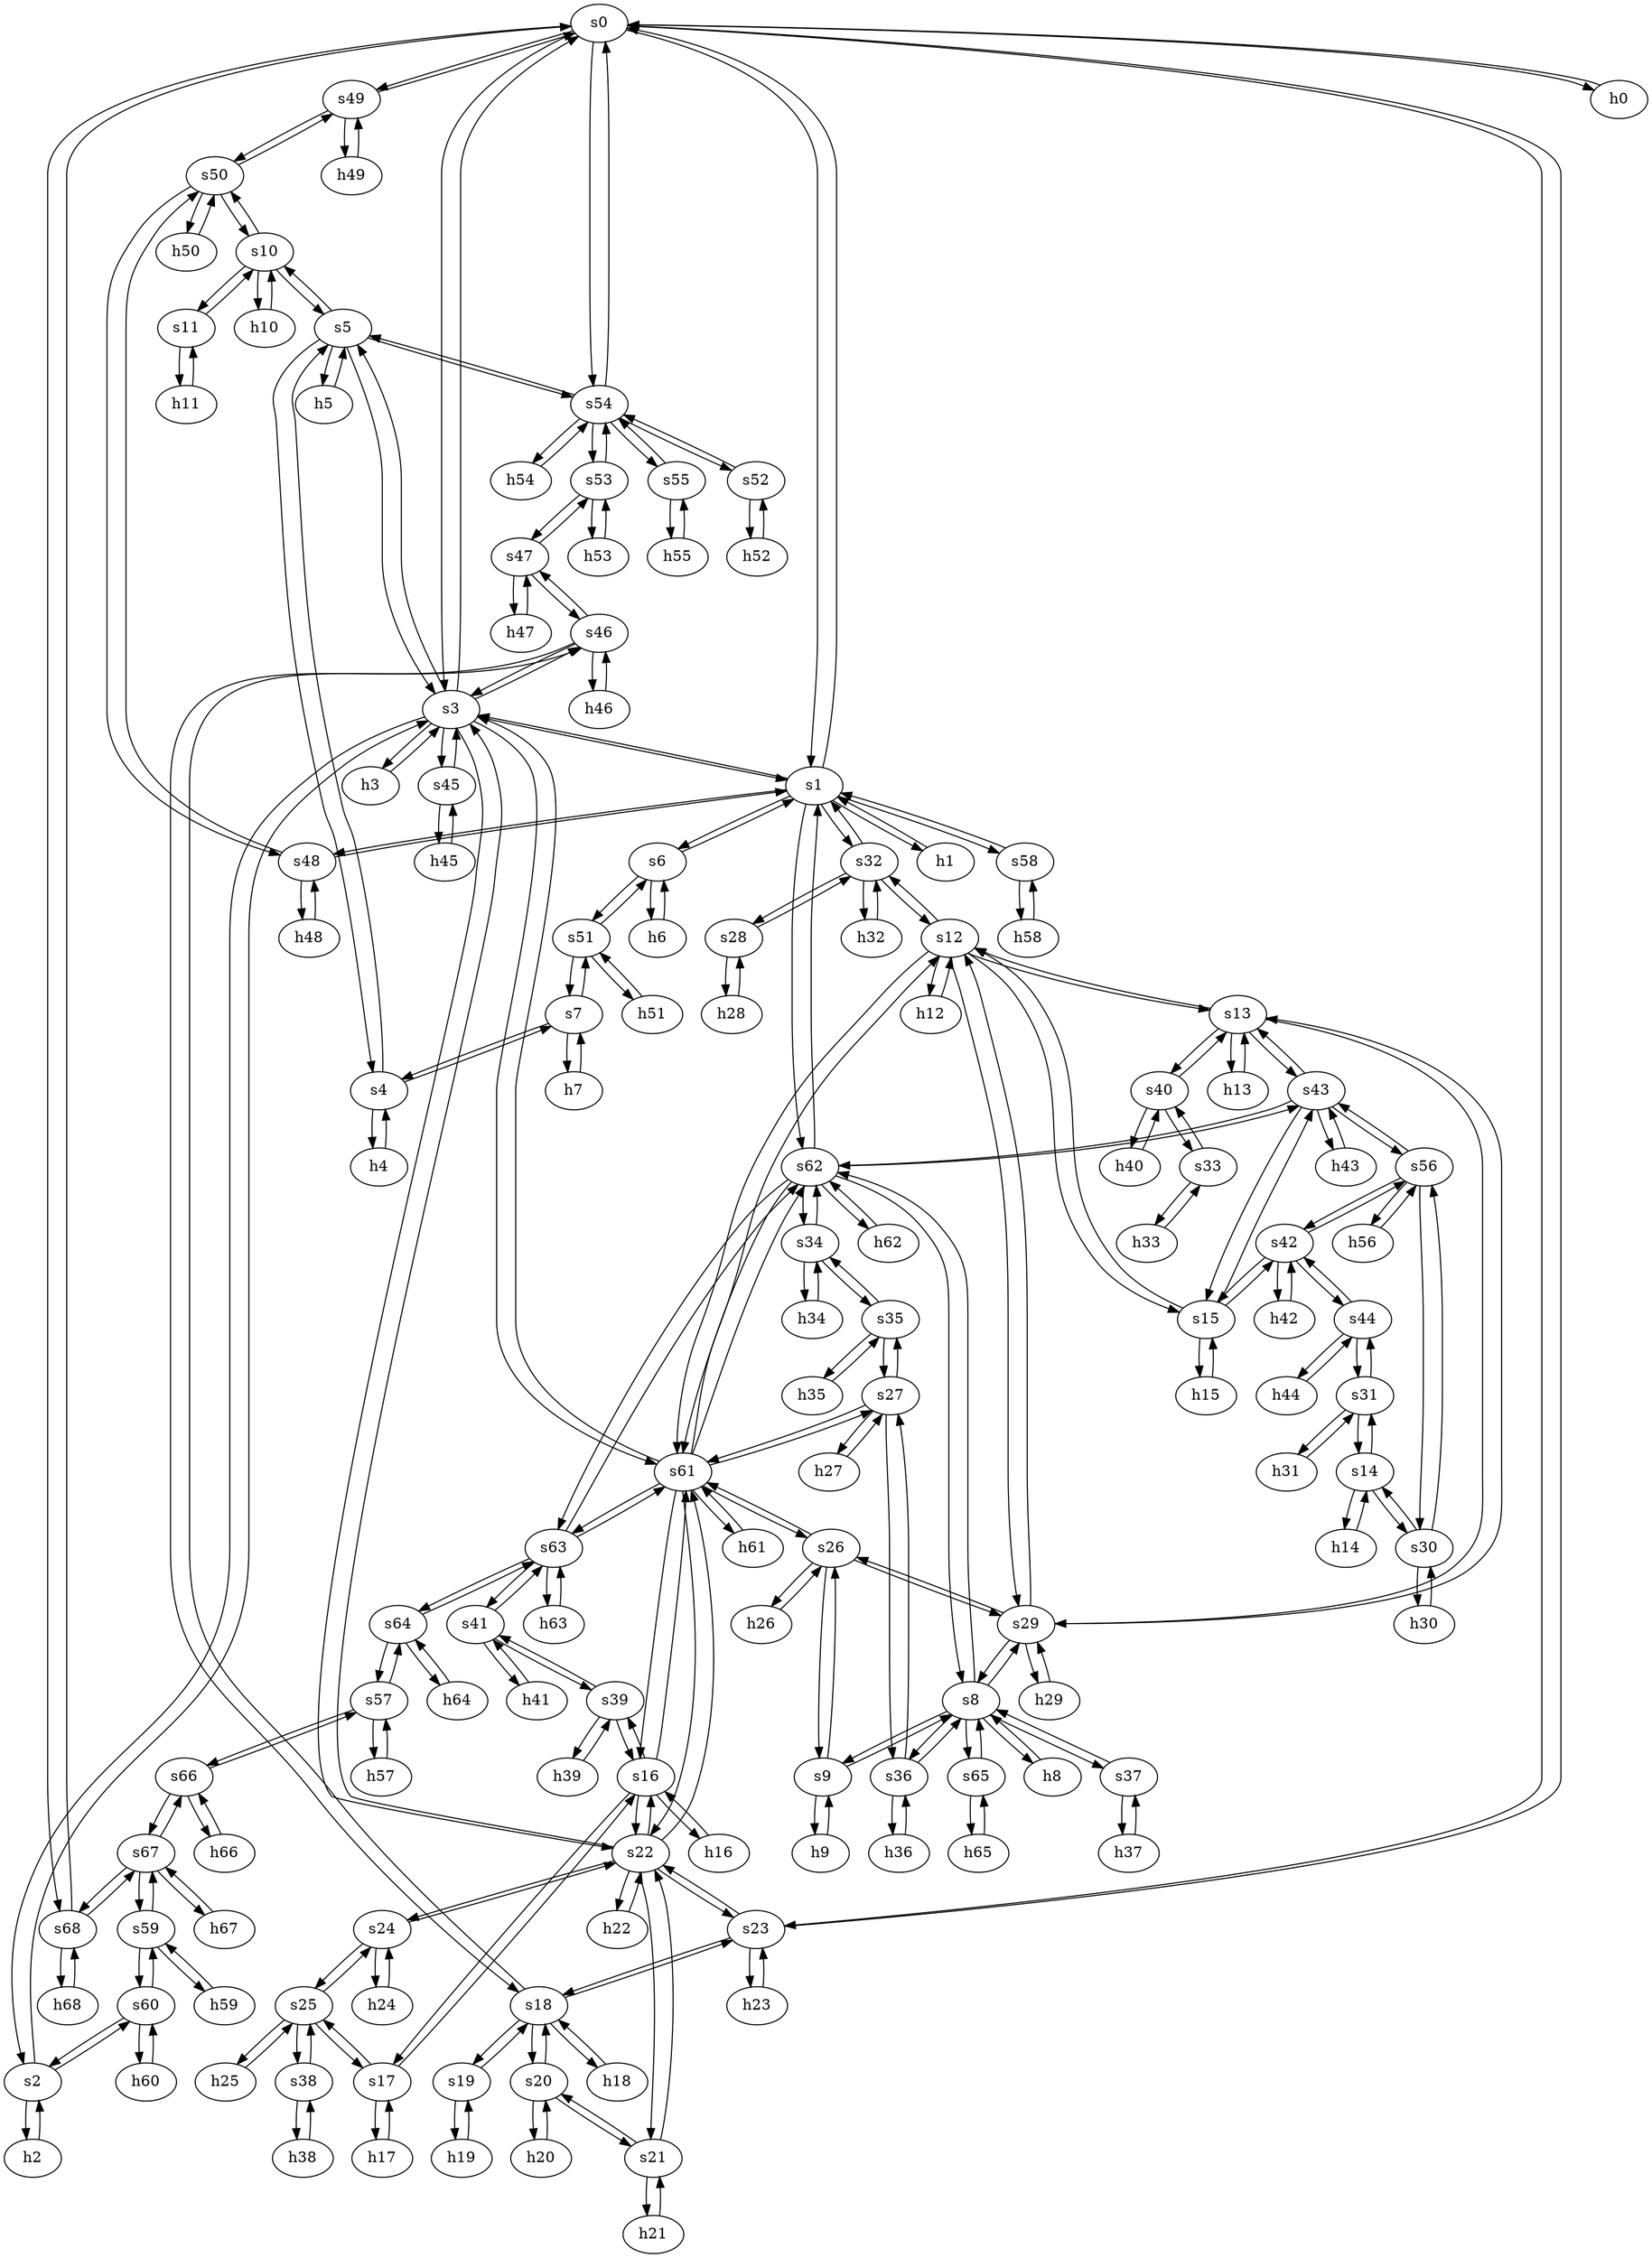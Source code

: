 strict digraph Uninett {
	s0	 [id=0,
		type=switch];
	s49	 [id=49,
		type=switch];
	s0 -> s49	 [capacity="1Gbps",
		cost=1,
		dst_port=2,
		src_port=5];
	s54	 [id=54,
		type=switch];
	s0 -> s54	 [capacity="1Gbps",
		cost=1,
		dst_port=2,
		src_port=6];
	h0	 [ip="111.0.0.0",
		mac="00:00:00:00:0:0",
		type=host];
	s0 -> h0	 [capacity="1Gbps",
		cost=1,
		dst_port=1,
		src_port=1];
	s1	 [id=1,
		type=switch];
	s0 -> s1	 [capacity="1Gbps",
		cost=1,
		dst_port=2,
		src_port=2];
	s23	 [id=23,
		type=switch];
	s0 -> s23	 [capacity="1Gbps",
		cost=1,
		dst_port=2,
		src_port=7];
	s3	 [id=3,
		type=switch];
	s0 -> s3	 [capacity="1Gbps",
		cost=1,
		dst_port=2,
		src_port=3];
	s68	 [id=68,
		type=switch];
	s0 -> s68	 [capacity="1Gbps",
		cost=1,
		dst_port=2,
		src_port=4];
	s7	 [id=7,
		type=switch];
	h7	 [ip="111.0.7.7",
		mac="00:00:00:00:7:7",
		type=host];
	s7 -> h7	 [capacity="1Gbps",
		cost=1,
		dst_port=1,
		src_port=1];
	s4	 [id=4,
		type=switch];
	s7 -> s4	 [capacity="1Gbps",
		cost=1,
		dst_port=3,
		src_port=2];
	s51	 [id=51,
		type=switch];
	s7 -> s51	 [capacity="1Gbps",
		cost=1,
		dst_port=3,
		src_port=3];
	h20	 [ip="111.0.20.20",
		mac="00:00:00:00:20:20",
		type=host];
	s20	 [id=20,
		type=switch];
	h20 -> s20	 [capacity="1Gbps",
		cost=1,
		dst_port=1,
		src_port=1];
	h47	 [ip="111.0.47.47",
		mac="00:00:00:00:47:47",
		type=host];
	s47	 [id=47,
		type=switch];
	h47 -> s47	 [capacity="1Gbps",
		cost=1,
		dst_port=1,
		src_port=1];
	h46	 [ip="111.0.46.46",
		mac="00:00:00:00:46:46",
		type=host];
	s46	 [id=46,
		type=switch];
	h46 -> s46	 [capacity="1Gbps",
		cost=1,
		dst_port=1,
		src_port=1];
	h45	 [ip="111.0.45.45",
		mac="00:00:00:00:45:45",
		type=host];
	s45	 [id=45,
		type=switch];
	h45 -> s45	 [capacity="1Gbps",
		cost=1,
		dst_port=1,
		src_port=1];
	h44	 [ip="111.0.44.44",
		mac="00:00:00:00:44:44",
		type=host];
	s44	 [id=44,
		type=switch];
	h44 -> s44	 [capacity="1Gbps",
		cost=1,
		dst_port=1,
		src_port=1];
	h43	 [ip="111.0.43.43",
		mac="00:00:00:00:43:43",
		type=host];
	s43	 [id=43,
		type=switch];
	h43 -> s43	 [capacity="1Gbps",
		cost=1,
		dst_port=1,
		src_port=1];
	s5	 [id=5,
		type=switch];
	s10	 [id=10,
		type=switch];
	s5 -> s10	 [capacity="1Gbps",
		cost=1,
		dst_port=2,
		src_port=4];
	s5 -> s4	 [capacity="1Gbps",
		cost=1,
		dst_port=2,
		src_port=3];
	h5	 [ip="111.0.5.5",
		mac="00:00:00:00:5:5",
		type=host];
	s5 -> h5	 [capacity="1Gbps",
		cost=1,
		dst_port=1,
		src_port=1];
	s5 -> s54	 [capacity="1Gbps",
		cost=1,
		dst_port=3,
		src_port=5];
	s5 -> s3	 [capacity="1Gbps",
		cost=1,
		dst_port=5,
		src_port=2];
	h41	 [ip="111.0.41.41",
		mac="00:00:00:00:41:41",
		type=host];
	s41	 [id=41,
		type=switch];
	h41 -> s41	 [capacity="1Gbps",
		cost=1,
		dst_port=1,
		src_port=1];
	h40	 [ip="111.0.40.40",
		mac="00:00:00:00:40:40",
		type=host];
	s40	 [id=40,
		type=switch];
	h40 -> s40	 [capacity="1Gbps",
		cost=1,
		dst_port=1,
		src_port=1];
	s4 -> s7	 [capacity="1Gbps",
		cost=1,
		dst_port=2,
		src_port=3];
	s4 -> s5	 [capacity="1Gbps",
		cost=1,
		dst_port=3,
		src_port=2];
	h4	 [ip="111.0.4.4",
		mac="00:00:00:00:4:4",
		type=host];
	s4 -> h4	 [capacity="1Gbps",
		cost=1,
		dst_port=1,
		src_port=1];
	h49	 [ip="111.0.49.49",
		mac="00:00:00:00:49:49",
		type=host];
	h49 -> s49	 [capacity="1Gbps",
		cost=1,
		dst_port=1,
		src_port=1];
	h48	 [ip="111.0.48.48",
		mac="00:00:00:00:48:48",
		type=host];
	s48	 [id=48,
		type=switch];
	h48 -> s48	 [capacity="1Gbps",
		cost=1,
		dst_port=1,
		src_port=1];
	s57	 [id=57,
		type=switch];
	h57	 [ip="111.0.57.57",
		mac="00:00:00:00:57:57",
		type=host];
	s57 -> h57	 [capacity="1Gbps",
		cost=1,
		dst_port=1,
		src_port=1];
	s66	 [id=66,
		type=switch];
	s57 -> s66	 [capacity="1Gbps",
		cost=1,
		dst_port=2,
		src_port=3];
	s64	 [id=64,
		type=switch];
	s57 -> s64	 [capacity="1Gbps",
		cost=1,
		dst_port=2,
		src_port=2];
	s56	 [id=56,
		type=switch];
	s56 -> s43	 [capacity="1Gbps",
		cost=1,
		dst_port=5,
		src_port=4];
	s30	 [id=30,
		type=switch];
	s56 -> s30	 [capacity="1Gbps",
		cost=1,
		dst_port=3,
		src_port=2];
	h56	 [ip="111.0.56.56",
		mac="00:00:00:00:56:56",
		type=host];
	s56 -> h56	 [capacity="1Gbps",
		cost=1,
		dst_port=1,
		src_port=1];
	s42	 [id=42,
		type=switch];
	s56 -> s42	 [capacity="1Gbps",
		cost=1,
		dst_port=3,
		src_port=3];
	s55	 [id=55,
		type=switch];
	h55	 [ip="111.0.55.55",
		mac="00:00:00:00:55:55",
		type=host];
	s55 -> h55	 [capacity="1Gbps",
		cost=1,
		dst_port=1,
		src_port=1];
	s55 -> s54	 [capacity="1Gbps",
		cost=1,
		dst_port=6,
		src_port=2];
	s52	 [id=52,
		type=switch];
	s54 -> s52	 [capacity="1Gbps",
		cost=1,
		dst_port=2,
		src_port=4];
	s54 -> s5	 [capacity="1Gbps",
		cost=1,
		dst_port=5,
		src_port=3];
	h54	 [ip="111.0.54.54",
		mac="00:00:00:00:54:54",
		type=host];
	s54 -> h54	 [capacity="1Gbps",
		cost=1,
		dst_port=1,
		src_port=1];
	s53	 [id=53,
		type=switch];
	s54 -> s53	 [capacity="1Gbps",
		cost=1,
		dst_port=3,
		src_port=5];
	s54 -> s0	 [capacity="1Gbps",
		cost=1,
		dst_port=6,
		src_port=2];
	s54 -> s55	 [capacity="1Gbps",
		cost=1,
		dst_port=2,
		src_port=6];
	s53 -> s47	 [capacity="1Gbps",
		cost=1,
		dst_port=3,
		src_port=2];
	h53	 [ip="111.0.53.53",
		mac="00:00:00:00:53:53",
		type=host];
	s53 -> h53	 [capacity="1Gbps",
		cost=1,
		dst_port=1,
		src_port=1];
	s53 -> s54	 [capacity="1Gbps",
		cost=1,
		dst_port=5,
		src_port=3];
	h52	 [ip="111.0.52.52",
		mac="00:00:00:00:52:52",
		type=host];
	s52 -> h52	 [capacity="1Gbps",
		cost=1,
		dst_port=1,
		src_port=1];
	s52 -> s54	 [capacity="1Gbps",
		cost=1,
		dst_port=4,
		src_port=2];
	h51	 [ip="111.0.51.51",
		mac="00:00:00:00:51:51",
		type=host];
	s51 -> h51	 [capacity="1Gbps",
		cost=1,
		dst_port=1,
		src_port=1];
	s51 -> s7	 [capacity="1Gbps",
		cost=1,
		dst_port=3,
		src_port=3];
	s6	 [id=6,
		type=switch];
	s51 -> s6	 [capacity="1Gbps",
		cost=1,
		dst_port=3,
		src_port=2];
	s50	 [id=50,
		type=switch];
	s50 -> s49	 [capacity="1Gbps",
		cost=1,
		dst_port=3,
		src_port=4];
	s50 -> s10	 [capacity="1Gbps",
		cost=1,
		dst_port=3,
		src_port=2];
	s50 -> s48	 [capacity="1Gbps",
		cost=1,
		dst_port=3,
		src_port=3];
	h50	 [ip="111.0.50.50",
		mac="00:00:00:00:50:50",
		type=host];
	s50 -> h50	 [capacity="1Gbps",
		cost=1,
		dst_port=1,
		src_port=1];
	s59	 [id=59,
		type=switch];
	h59	 [ip="111.0.59.59",
		mac="00:00:00:00:59:59",
		type=host];
	s59 -> h59	 [capacity="1Gbps",
		cost=1,
		dst_port=1,
		src_port=1];
	s60	 [id=60,
		type=switch];
	s59 -> s60	 [capacity="1Gbps",
		cost=1,
		dst_port=3,
		src_port=3];
	s67	 [id=67,
		type=switch];
	s59 -> s67	 [capacity="1Gbps",
		cost=1,
		dst_port=2,
		src_port=2];
	s58	 [id=58,
		type=switch];
	h58	 [ip="111.0.58.58",
		mac="00:00:00:00:58:58",
		type=host];
	s58 -> h58	 [capacity="1Gbps",
		cost=1,
		dst_port=1,
		src_port=1];
	s58 -> s1	 [capacity="1Gbps",
		cost=1,
		dst_port=7,
		src_port=2];
	h54 -> s54	 [capacity="1Gbps",
		cost=1,
		dst_port=1,
		src_port=1];
	h55 -> s55	 [capacity="1Gbps",
		cost=1,
		dst_port=1,
		src_port=1];
	h56 -> s56	 [capacity="1Gbps",
		cost=1,
		dst_port=1,
		src_port=1];
	h57 -> s57	 [capacity="1Gbps",
		cost=1,
		dst_port=1,
		src_port=1];
	h50 -> s50	 [capacity="1Gbps",
		cost=1,
		dst_port=1,
		src_port=1];
	h51 -> s51	 [capacity="1Gbps",
		cost=1,
		dst_port=1,
		src_port=1];
	h52 -> s52	 [capacity="1Gbps",
		cost=1,
		dst_port=1,
		src_port=1];
	h53 -> s53	 [capacity="1Gbps",
		cost=1,
		dst_port=1,
		src_port=1];
	h58 -> s58	 [capacity="1Gbps",
		cost=1,
		dst_port=1,
		src_port=1];
	h59 -> s59	 [capacity="1Gbps",
		cost=1,
		dst_port=1,
		src_port=1];
	s44 -> h44	 [capacity="1Gbps",
		cost=1,
		dst_port=1,
		src_port=1];
	s31	 [id=31,
		type=switch];
	s44 -> s31	 [capacity="1Gbps",
		cost=1,
		dst_port=3,
		src_port=2];
	s44 -> s42	 [capacity="1Gbps",
		cost=1,
		dst_port=4,
		src_port=3];
	h24	 [ip="111.0.24.24",
		mac="00:00:00:00:24:24",
		type=host];
	s24	 [id=24,
		type=switch];
	h24 -> s24	 [capacity="1Gbps",
		cost=1,
		dst_port=1,
		src_port=1];
	s46 -> s47	 [capacity="1Gbps",
		cost=1,
		dst_port=2,
		src_port=4];
	s46 -> h46	 [capacity="1Gbps",
		cost=1,
		dst_port=1,
		src_port=1];
	s46 -> s3	 [capacity="1Gbps",
		cost=1,
		dst_port=7,
		src_port=2];
	s18	 [id=18,
		type=switch];
	s46 -> s18	 [capacity="1Gbps",
		cost=1,
		dst_port=4,
		src_port=3];
	s47 -> s46	 [capacity="1Gbps",
		cost=1,
		dst_port=4,
		src_port=2];
	s47 -> s53	 [capacity="1Gbps",
		cost=1,
		dst_port=2,
		src_port=3];
	s47 -> h47	 [capacity="1Gbps",
		cost=1,
		dst_port=1,
		src_port=1];
	s40 -> h40	 [capacity="1Gbps",
		cost=1,
		dst_port=1,
		src_port=1];
	s13	 [id=13,
		type=switch];
	s40 -> s13	 [capacity="1Gbps",
		cost=1,
		dst_port=3,
		src_port=2];
	s33	 [id=33,
		type=switch];
	s40 -> s33	 [capacity="1Gbps",
		cost=1,
		dst_port=2,
		src_port=3];
	s41 -> h41	 [capacity="1Gbps",
		cost=1,
		dst_port=1,
		src_port=1];
	s39	 [id=39,
		type=switch];
	s41 -> s39	 [capacity="1Gbps",
		cost=1,
		dst_port=3,
		src_port=2];
	s63	 [id=63,
		type=switch];
	s41 -> s63	 [capacity="1Gbps",
		cost=1,
		dst_port=2,
		src_port=3];
	s15	 [id=15,
		type=switch];
	s42 -> s15	 [capacity="1Gbps",
		cost=1,
		dst_port=3,
		src_port=2];
	s42 -> s56	 [capacity="1Gbps",
		cost=1,
		dst_port=3,
		src_port=3];
	s42 -> s44	 [capacity="1Gbps",
		cost=1,
		dst_port=3,
		src_port=4];
	h42	 [ip="111.0.42.42",
		mac="00:00:00:00:42:42",
		type=host];
	s42 -> h42	 [capacity="1Gbps",
		cost=1,
		dst_port=1,
		src_port=1];
	s43 -> s15	 [capacity="1Gbps",
		cost=1,
		dst_port=4,
		src_port=4];
	s43 -> h43	 [capacity="1Gbps",
		cost=1,
		dst_port=1,
		src_port=1];
	s43 -> s13	 [capacity="1Gbps",
		cost=1,
		dst_port=5,
		src_port=3];
	s43 -> s56	 [capacity="1Gbps",
		cost=1,
		dst_port=4,
		src_port=5];
	s62	 [id=62,
		type=switch];
	s43 -> s62	 [capacity="1Gbps",
		cost=1,
		dst_port=5,
		src_port=6];
	s48 -> s50	 [capacity="1Gbps",
		cost=1,
		dst_port=3,
		src_port=3];
	s48 -> h48	 [capacity="1Gbps",
		cost=1,
		dst_port=1,
		src_port=1];
	s48 -> s1	 [capacity="1Gbps",
		cost=1,
		dst_port=6,
		src_port=2];
	s49 -> s50	 [capacity="1Gbps",
		cost=1,
		dst_port=4,
		src_port=3];
	s49 -> h49	 [capacity="1Gbps",
		cost=1,
		dst_port=1,
		src_port=1];
	s49 -> s0	 [capacity="1Gbps",
		cost=1,
		dst_port=5,
		src_port=2];
	h42 -> s42	 [capacity="1Gbps",
		cost=1,
		dst_port=1,
		src_port=1];
	h68	 [ip="111.0.68.68",
		mac="00:00:00:00:68:68",
		type=host];
	h68 -> s68	 [capacity="1Gbps",
		cost=1,
		dst_port=1,
		src_port=1];
	h61	 [ip="111.0.61.61",
		mac="00:00:00:00:61:61",
		type=host];
	s61	 [id=61,
		type=switch];
	h61 -> s61	 [capacity="1Gbps",
		cost=1,
		dst_port=1,
		src_port=1];
	h60	 [ip="111.0.60.60",
		mac="00:00:00:00:60:60",
		type=host];
	h60 -> s60	 [capacity="1Gbps",
		cost=1,
		dst_port=1,
		src_port=1];
	h63	 [ip="111.0.63.63",
		mac="00:00:00:00:63:63",
		type=host];
	h63 -> s63	 [capacity="1Gbps",
		cost=1,
		dst_port=1,
		src_port=1];
	h62	 [ip="111.0.62.62",
		mac="00:00:00:00:62:62",
		type=host];
	h62 -> s62	 [capacity="1Gbps",
		cost=1,
		dst_port=1,
		src_port=1];
	h65	 [ip="111.0.65.65",
		mac="00:00:00:00:65:65",
		type=host];
	s65	 [id=65,
		type=switch];
	h65 -> s65	 [capacity="1Gbps",
		cost=1,
		dst_port=1,
		src_port=1];
	h64	 [ip="111.0.64.64",
		mac="00:00:00:00:64:64",
		type=host];
	h64 -> s64	 [capacity="1Gbps",
		cost=1,
		dst_port=1,
		src_port=1];
	h67	 [ip="111.0.67.67",
		mac="00:00:00:00:67:67",
		type=host];
	h67 -> s67	 [capacity="1Gbps",
		cost=1,
		dst_port=1,
		src_port=1];
	h66	 [ip="111.0.66.66",
		mac="00:00:00:00:66:66",
		type=host];
	h66 -> s66	 [capacity="1Gbps",
		cost=1,
		dst_port=1,
		src_port=1];
	s45 -> h45	 [capacity="1Gbps",
		cost=1,
		dst_port=1,
		src_port=1];
	s45 -> s3	 [capacity="1Gbps",
		cost=1,
		dst_port=6,
		src_port=2];
	s19	 [id=19,
		type=switch];
	h19	 [ip="111.0.19.19",
		mac="00:00:00:00:19:19",
		type=host];
	s19 -> h19	 [capacity="1Gbps",
		cost=1,
		dst_port=1,
		src_port=1];
	s19 -> s18	 [capacity="1Gbps",
		cost=1,
		dst_port=2,
		src_port=2];
	s18 -> s46	 [capacity="1Gbps",
		cost=1,
		dst_port=3,
		src_port=4];
	s18 -> s20	 [capacity="1Gbps",
		cost=1,
		dst_port=2,
		src_port=3];
	h18	 [ip="111.0.18.18",
		mac="00:00:00:00:18:18",
		type=host];
	s18 -> h18	 [capacity="1Gbps",
		cost=1,
		dst_port=1,
		src_port=1];
	s18 -> s19	 [capacity="1Gbps",
		cost=1,
		dst_port=2,
		src_port=2];
	s18 -> s23	 [capacity="1Gbps",
		cost=1,
		dst_port=3,
		src_port=5];
	s13 -> s43	 [capacity="1Gbps",
		cost=1,
		dst_port=3,
		src_port=5];
	s13 -> s40	 [capacity="1Gbps",
		cost=1,
		dst_port=2,
		src_port=3];
	s29	 [id=29,
		type=switch];
	s13 -> s29	 [capacity="1Gbps",
		cost=1,
		dst_port=4,
		src_port=6];
	s12	 [id=12,
		type=switch];
	s13 -> s12	 [capacity="1Gbps",
		cost=1,
		dst_port=4,
		src_port=2];
	h13	 [ip="111.0.13.13",
		mac="00:00:00:00:13:13",
		type=host];
	s13 -> h13	 [capacity="1Gbps",
		cost=1,
		dst_port=1,
		src_port=1];
	s32	 [id=32,
		type=switch];
	s12 -> s32	 [capacity="1Gbps",
		cost=1,
		dst_port=3,
		src_port=2];
	s12 -> s15	 [capacity="1Gbps",
		cost=1,
		dst_port=2,
		src_port=6];
	h12	 [ip="111.0.12.12",
		mac="00:00:00:00:12:12",
		type=host];
	s12 -> h12	 [capacity="1Gbps",
		cost=1,
		dst_port=1,
		src_port=1];
	s12 -> s29	 [capacity="1Gbps",
		cost=1,
		dst_port=3,
		src_port=5];
	s12 -> s13	 [capacity="1Gbps",
		cost=1,
		dst_port=2,
		src_port=4];
	s12 -> s61	 [capacity="1Gbps",
		cost=1,
		dst_port=3,
		src_port=3];
	s11	 [id=11,
		type=switch];
	s11 -> s10	 [capacity="1Gbps",
		cost=1,
		dst_port=4,
		src_port=2];
	h11	 [ip="111.0.11.11",
		mac="00:00:00:00:11:11",
		type=host];
	s11 -> h11	 [capacity="1Gbps",
		cost=1,
		dst_port=1,
		src_port=1];
	s10 -> s50	 [capacity="1Gbps",
		cost=1,
		dst_port=2,
		src_port=3];
	h10	 [ip="111.0.10.10",
		mac="00:00:00:00:10:10",
		type=host];
	s10 -> h10	 [capacity="1Gbps",
		cost=1,
		dst_port=1,
		src_port=1];
	s10 -> s5	 [capacity="1Gbps",
		cost=1,
		dst_port=4,
		src_port=2];
	s10 -> s11	 [capacity="1Gbps",
		cost=1,
		dst_port=2,
		src_port=4];
	s17	 [id=17,
		type=switch];
	s25	 [id=25,
		type=switch];
	s17 -> s25	 [capacity="1Gbps",
		cost=1,
		dst_port=2,
		src_port=3];
	s16	 [id=16,
		type=switch];
	s17 -> s16	 [capacity="1Gbps",
		cost=1,
		dst_port=2,
		src_port=2];
	h17	 [ip="111.0.17.17",
		mac="00:00:00:00:17:17",
		type=host];
	s17 -> h17	 [capacity="1Gbps",
		cost=1,
		dst_port=1,
		src_port=1];
	s16 -> s17	 [capacity="1Gbps",
		cost=1,
		dst_port=2,
		src_port=2];
	s16 -> s39	 [capacity="1Gbps",
		cost=1,
		dst_port=2,
		src_port=5];
	h16	 [ip="111.0.16.16",
		mac="00:00:00:00:16:16",
		type=host];
	s16 -> h16	 [capacity="1Gbps",
		cost=1,
		dst_port=1,
		src_port=1];
	s22	 [id=22,
		type=switch];
	s16 -> s22	 [capacity="1Gbps",
		cost=1,
		dst_port=3,
		src_port=4];
	s16 -> s61	 [capacity="1Gbps",
		cost=1,
		dst_port=4,
		src_port=3];
	s15 -> s43	 [capacity="1Gbps",
		cost=1,
		dst_port=4,
		src_port=4];
	s15 -> s12	 [capacity="1Gbps",
		cost=1,
		dst_port=6,
		src_port=2];
	h15	 [ip="111.0.15.15",
		mac="00:00:00:00:15:15",
		type=host];
	s15 -> h15	 [capacity="1Gbps",
		cost=1,
		dst_port=1,
		src_port=1];
	s15 -> s42	 [capacity="1Gbps",
		cost=1,
		dst_port=2,
		src_port=3];
	s14	 [id=14,
		type=switch];
	s14 -> s30	 [capacity="1Gbps",
		cost=1,
		dst_port=2,
		src_port=2];
	s14 -> s31	 [capacity="1Gbps",
		cost=1,
		dst_port=2,
		src_port=3];
	h14	 [ip="111.0.14.14",
		mac="00:00:00:00:14:14",
		type=host];
	s14 -> h14	 [capacity="1Gbps",
		cost=1,
		dst_port=1,
		src_port=1];
	s68 -> s0	 [capacity="1Gbps",
		cost=1,
		dst_port=4,
		src_port=2];
	s68 -> s67	 [capacity="1Gbps",
		cost=1,
		dst_port=4,
		src_port=3];
	s68 -> h68	 [capacity="1Gbps",
		cost=1,
		dst_port=1,
		src_port=1];
	s66 -> h66	 [capacity="1Gbps",
		cost=1,
		dst_port=1,
		src_port=1];
	s66 -> s57	 [capacity="1Gbps",
		cost=1,
		dst_port=3,
		src_port=2];
	s66 -> s67	 [capacity="1Gbps",
		cost=1,
		dst_port=3,
		src_port=3];
	s67 -> s59	 [capacity="1Gbps",
		cost=1,
		dst_port=2,
		src_port=2];
	s67 -> h67	 [capacity="1Gbps",
		cost=1,
		dst_port=1,
		src_port=1];
	s67 -> s66	 [capacity="1Gbps",
		cost=1,
		dst_port=3,
		src_port=3];
	s67 -> s68	 [capacity="1Gbps",
		cost=1,
		dst_port=3,
		src_port=4];
	s64 -> h64	 [capacity="1Gbps",
		cost=1,
		dst_port=1,
		src_port=1];
	s64 -> s57	 [capacity="1Gbps",
		cost=1,
		dst_port=2,
		src_port=2];
	s64 -> s63	 [capacity="1Gbps",
		cost=1,
		dst_port=6,
		src_port=3];
	s65 -> h65	 [capacity="1Gbps",
		cost=1,
		dst_port=1,
		src_port=1];
	s8	 [id=8,
		type=switch];
	s65 -> s8	 [capacity="1Gbps",
		cost=1,
		dst_port=2,
		src_port=2];
	s62 -> s43	 [capacity="1Gbps",
		cost=1,
		dst_port=6,
		src_port=5];
	s34	 [id=34,
		type=switch];
	s62 -> s34	 [capacity="1Gbps",
		cost=1,
		dst_port=3,
		src_port=4];
	s62 -> s8	 [capacity="1Gbps",
		cost=1,
		dst_port=7,
		src_port=3];
	s62 -> h62	 [capacity="1Gbps",
		cost=1,
		dst_port=1,
		src_port=1];
	s62 -> s1	 [capacity="1Gbps",
		cost=1,
		dst_port=8,
		src_port=2];
	s62 -> s63	 [capacity="1Gbps",
		cost=1,
		dst_port=5,
		src_port=8];
	s62 -> s61	 [capacity="1Gbps",
		cost=1,
		dst_port=8,
		src_port=6];
	s63 -> s41	 [capacity="1Gbps",
		cost=1,
		dst_port=3,
		src_port=2];
	s63 -> h63	 [capacity="1Gbps",
		cost=1,
		dst_port=1,
		src_port=1];
	s63 -> s62	 [capacity="1Gbps",
		cost=1,
		dst_port=8,
		src_port=5];
	s63 -> s61	 [capacity="1Gbps",
		cost=1,
		dst_port=9,
		src_port=3];
	s63 -> s64	 [capacity="1Gbps",
		cost=1,
		dst_port=3,
		src_port=6];
	s60 -> s59	 [capacity="1Gbps",
		cost=1,
		dst_port=3,
		src_port=3];
	s2	 [id=2,
		type=switch];
	s60 -> s2	 [capacity="1Gbps",
		cost=1,
		dst_port=3,
		src_port=2];
	s60 -> h60	 [capacity="1Gbps",
		cost=1,
		dst_port=1,
		src_port=1];
	s61 -> s12	 [capacity="1Gbps",
		cost=1,
		dst_port=3,
		src_port=3];
	s61 -> s16	 [capacity="1Gbps",
		cost=1,
		dst_port=3,
		src_port=4];
	s27	 [id=27,
		type=switch];
	s61 -> s27	 [capacity="1Gbps",
		cost=1,
		dst_port=4,
		src_port=7];
	s61 -> h61	 [capacity="1Gbps",
		cost=1,
		dst_port=1,
		src_port=1];
	s61 -> s22	 [capacity="1Gbps",
		cost=1,
		dst_port=7,
		src_port=5];
	s26	 [id=26,
		type=switch];
	s61 -> s26	 [capacity="1Gbps",
		cost=1,
		dst_port=3,
		src_port=6];
	s61 -> s62	 [capacity="1Gbps",
		cost=1,
		dst_port=6,
		src_port=8];
	s61 -> s63	 [capacity="1Gbps",
		cost=1,
		dst_port=3,
		src_port=9];
	s61 -> s3	 [capacity="1Gbps",
		cost=1,
		dst_port=9,
		src_port=2];
	h8	 [ip="111.0.8.8",
		mac="00:00:00:00:8:8",
		type=host];
	h8 -> s8	 [capacity="1Gbps",
		cost=1,
		dst_port=1,
		src_port=1];
	h9	 [ip="111.0.9.9",
		mac="00:00:00:00:9:9",
		type=host];
	s9	 [id=9,
		type=switch];
	h9 -> s9	 [capacity="1Gbps",
		cost=1,
		dst_port=1,
		src_port=1];
	h2	 [ip="111.0.2.2",
		mac="00:00:00:00:2:2",
		type=host];
	h2 -> s2	 [capacity="1Gbps",
		cost=1,
		dst_port=1,
		src_port=1];
	h3	 [ip="111.0.3.3",
		mac="00:00:00:00:3:3",
		type=host];
	h3 -> s3	 [capacity="1Gbps",
		cost=1,
		dst_port=1,
		src_port=1];
	h0 -> s0	 [capacity="1Gbps",
		cost=1,
		dst_port=1,
		src_port=1];
	h1	 [ip="111.0.1.1",
		mac="00:00:00:00:1:1",
		type=host];
	h1 -> s1	 [capacity="1Gbps",
		cost=1,
		dst_port=1,
		src_port=1];
	h6	 [ip="111.0.6.6",
		mac="00:00:00:00:6:6",
		type=host];
	h6 -> s6	 [capacity="1Gbps",
		cost=1,
		dst_port=1,
		src_port=1];
	h7 -> s7	 [capacity="1Gbps",
		cost=1,
		dst_port=1,
		src_port=1];
	h4 -> s4	 [capacity="1Gbps",
		cost=1,
		dst_port=1,
		src_port=1];
	h5 -> s5	 [capacity="1Gbps",
		cost=1,
		dst_port=1,
		src_port=1];
	s39 -> s41	 [capacity="1Gbps",
		cost=1,
		dst_port=2,
		src_port=3];
	s39 -> s16	 [capacity="1Gbps",
		cost=1,
		dst_port=5,
		src_port=2];
	h39	 [ip="111.0.39.39",
		mac="00:00:00:00:39:39",
		type=host];
	s39 -> h39	 [capacity="1Gbps",
		cost=1,
		dst_port=1,
		src_port=1];
	s38	 [id=38,
		type=switch];
	h38	 [ip="111.0.38.38",
		mac="00:00:00:00:38:38",
		type=host];
	s38 -> h38	 [capacity="1Gbps",
		cost=1,
		dst_port=1,
		src_port=1];
	s38 -> s25	 [capacity="1Gbps",
		cost=1,
		dst_port=4,
		src_port=2];
	s35	 [id=35,
		type=switch];
	h35	 [ip="111.0.35.35",
		mac="00:00:00:00:35:35",
		type=host];
	s35 -> h35	 [capacity="1Gbps",
		cost=1,
		dst_port=1,
		src_port=1];
	s35 -> s34	 [capacity="1Gbps",
		cost=1,
		dst_port=2,
		src_port=3];
	s35 -> s27	 [capacity="1Gbps",
		cost=1,
		dst_port=2,
		src_port=2];
	h34	 [ip="111.0.34.34",
		mac="00:00:00:00:34:34",
		type=host];
	s34 -> h34	 [capacity="1Gbps",
		cost=1,
		dst_port=1,
		src_port=1];
	s34 -> s35	 [capacity="1Gbps",
		cost=1,
		dst_port=3,
		src_port=2];
	s34 -> s62	 [capacity="1Gbps",
		cost=1,
		dst_port=4,
		src_port=3];
	s37	 [id=37,
		type=switch];
	h37	 [ip="111.0.37.37",
		mac="00:00:00:00:37:37",
		type=host];
	s37 -> h37	 [capacity="1Gbps",
		cost=1,
		dst_port=1,
		src_port=1];
	s37 -> s8	 [capacity="1Gbps",
		cost=1,
		dst_port=4,
		src_port=2];
	s36	 [id=36,
		type=switch];
	s36 -> s8	 [capacity="1Gbps",
		cost=1,
		dst_port=3,
		src_port=2];
	s36 -> s27	 [capacity="1Gbps",
		cost=1,
		dst_port=3,
		src_port=3];
	h36	 [ip="111.0.36.36",
		mac="00:00:00:00:36:36",
		type=host];
	s36 -> h36	 [capacity="1Gbps",
		cost=1,
		dst_port=1,
		src_port=1];
	s31 -> s14	 [capacity="1Gbps",
		cost=1,
		dst_port=3,
		src_port=2];
	h31	 [ip="111.0.31.31",
		mac="00:00:00:00:31:31",
		type=host];
	s31 -> h31	 [capacity="1Gbps",
		cost=1,
		dst_port=1,
		src_port=1];
	s31 -> s44	 [capacity="1Gbps",
		cost=1,
		dst_port=2,
		src_port=3];
	s30 -> s14	 [capacity="1Gbps",
		cost=1,
		dst_port=2,
		src_port=2];
	s30 -> s56	 [capacity="1Gbps",
		cost=1,
		dst_port=2,
		src_port=3];
	h30	 [ip="111.0.30.30",
		mac="00:00:00:00:30:30",
		type=host];
	s30 -> h30	 [capacity="1Gbps",
		cost=1,
		dst_port=1,
		src_port=1];
	s33 -> s40	 [capacity="1Gbps",
		cost=1,
		dst_port=3,
		src_port=2];
	h33	 [ip="111.0.33.33",
		mac="00:00:00:00:33:33",
		type=host];
	s33 -> h33	 [capacity="1Gbps",
		cost=1,
		dst_port=1,
		src_port=1];
	s32 -> s12	 [capacity="1Gbps",
		cost=1,
		dst_port=2,
		src_port=3];
	s32 -> s1	 [capacity="1Gbps",
		cost=1,
		dst_port=3,
		src_port=2];
	h32	 [ip="111.0.32.32",
		mac="00:00:00:00:32:32",
		type=host];
	s32 -> h32	 [capacity="1Gbps",
		cost=1,
		dst_port=1,
		src_port=1];
	s28	 [id=28,
		type=switch];
	s32 -> s28	 [capacity="1Gbps",
		cost=1,
		dst_port=2,
		src_port=4];
	h18 -> s18	 [capacity="1Gbps",
		cost=1,
		dst_port=1,
		src_port=1];
	h19 -> s19	 [capacity="1Gbps",
		cost=1,
		dst_port=1,
		src_port=1];
	h10 -> s10	 [capacity="1Gbps",
		cost=1,
		dst_port=1,
		src_port=1];
	h11 -> s11	 [capacity="1Gbps",
		cost=1,
		dst_port=1,
		src_port=1];
	h12 -> s12	 [capacity="1Gbps",
		cost=1,
		dst_port=1,
		src_port=1];
	h13 -> s13	 [capacity="1Gbps",
		cost=1,
		dst_port=1,
		src_port=1];
	h14 -> s14	 [capacity="1Gbps",
		cost=1,
		dst_port=1,
		src_port=1];
	h15 -> s15	 [capacity="1Gbps",
		cost=1,
		dst_port=1,
		src_port=1];
	h16 -> s16	 [capacity="1Gbps",
		cost=1,
		dst_port=1,
		src_port=1];
	h17 -> s17	 [capacity="1Gbps",
		cost=1,
		dst_port=1,
		src_port=1];
	s9 -> s8	 [capacity="1Gbps",
		cost=1,
		dst_port=5,
		src_port=2];
	s9 -> s26	 [capacity="1Gbps",
		cost=1,
		dst_port=2,
		src_port=3];
	s9 -> h9	 [capacity="1Gbps",
		cost=1,
		dst_port=1,
		src_port=1];
	s8 -> s29	 [capacity="1Gbps",
		cost=1,
		dst_port=2,
		src_port=6];
	s8 -> s37	 [capacity="1Gbps",
		cost=1,
		dst_port=2,
		src_port=4];
	s8 -> s36	 [capacity="1Gbps",
		cost=1,
		dst_port=2,
		src_port=3];
	s8 -> s9	 [capacity="1Gbps",
		cost=1,
		dst_port=2,
		src_port=5];
	s8 -> s65	 [capacity="1Gbps",
		cost=1,
		dst_port=2,
		src_port=2];
	s8 -> s62	 [capacity="1Gbps",
		cost=1,
		dst_port=3,
		src_port=7];
	s8 -> h8	 [capacity="1Gbps",
		cost=1,
		dst_port=1,
		src_port=1];
	h29	 [ip="111.0.29.29",
		mac="00:00:00:00:29:29",
		type=host];
	h29 -> s29	 [capacity="1Gbps",
		cost=1,
		dst_port=1,
		src_port=1];
	h28	 [ip="111.0.28.28",
		mac="00:00:00:00:28:28",
		type=host];
	h28 -> s28	 [capacity="1Gbps",
		cost=1,
		dst_port=1,
		src_port=1];
	h23	 [ip="111.0.23.23",
		mac="00:00:00:00:23:23",
		type=host];
	s23 -> h23	 [capacity="1Gbps",
		cost=1,
		dst_port=1,
		src_port=1];
	s23 -> s0	 [capacity="1Gbps",
		cost=1,
		dst_port=7,
		src_port=2];
	s23 -> s22	 [capacity="1Gbps",
		cost=1,
		dst_port=5,
		src_port=4];
	s23 -> s18	 [capacity="1Gbps",
		cost=1,
		dst_port=5,
		src_port=3];
	s3 -> s46	 [capacity="1Gbps",
		cost=1,
		dst_port=2,
		src_port=7];
	s3 -> h3	 [capacity="1Gbps",
		cost=1,
		dst_port=1,
		src_port=1];
	s3 -> s5	 [capacity="1Gbps",
		cost=1,
		dst_port=2,
		src_port=5];
	s3 -> s0	 [capacity="1Gbps",
		cost=1,
		dst_port=3,
		src_port=2];
	s3 -> s1	 [capacity="1Gbps",
		cost=1,
		dst_port=4,
		src_port=3];
	s3 -> s45	 [capacity="1Gbps",
		cost=1,
		dst_port=2,
		src_port=6];
	s3 -> s2	 [capacity="1Gbps",
		cost=1,
		dst_port=2,
		src_port=4];
	s3 -> s22	 [capacity="1Gbps",
		cost=1,
		dst_port=2,
		src_port=8];
	s3 -> s61	 [capacity="1Gbps",
		cost=1,
		dst_port=2,
		src_port=9];
	s2 -> h2	 [capacity="1Gbps",
		cost=1,
		dst_port=1,
		src_port=1];
	s2 -> s60	 [capacity="1Gbps",
		cost=1,
		dst_port=2,
		src_port=3];
	s2 -> s3	 [capacity="1Gbps",
		cost=1,
		dst_port=4,
		src_port=2];
	s1 -> h1	 [capacity="1Gbps",
		cost=1,
		dst_port=1,
		src_port=1];
	s1 -> s32	 [capacity="1Gbps",
		cost=1,
		dst_port=2,
		src_port=3];
	s1 -> s48	 [capacity="1Gbps",
		cost=1,
		dst_port=2,
		src_port=6];
	s1 -> s0	 [capacity="1Gbps",
		cost=1,
		dst_port=2,
		src_port=2];
	s1 -> s58	 [capacity="1Gbps",
		cost=1,
		dst_port=2,
		src_port=7];
	s1 -> s6	 [capacity="1Gbps",
		cost=1,
		dst_port=2,
		src_port=5];
	s1 -> s62	 [capacity="1Gbps",
		cost=1,
		dst_port=2,
		src_port=8];
	s1 -> s3	 [capacity="1Gbps",
		cost=1,
		dst_port=3,
		src_port=4];
	h26	 [ip="111.0.26.26",
		mac="00:00:00:00:26:26",
		type=host];
	h26 -> s26	 [capacity="1Gbps",
		cost=1,
		dst_port=1,
		src_port=1];
	h21	 [ip="111.0.21.21",
		mac="00:00:00:00:21:21",
		type=host];
	s21	 [id=21,
		type=switch];
	h21 -> s21	 [capacity="1Gbps",
		cost=1,
		dst_port=1,
		src_port=1];
	s6 -> h6	 [capacity="1Gbps",
		cost=1,
		dst_port=1,
		src_port=1];
	s6 -> s1	 [capacity="1Gbps",
		cost=1,
		dst_port=5,
		src_port=2];
	s6 -> s51	 [capacity="1Gbps",
		cost=1,
		dst_port=2,
		src_port=3];
	h23 -> s23	 [capacity="1Gbps",
		cost=1,
		dst_port=1,
		src_port=1];
	h22	 [ip="111.0.22.22",
		mac="00:00:00:00:22:22",
		type=host];
	h22 -> s22	 [capacity="1Gbps",
		cost=1,
		dst_port=1,
		src_port=1];
	h32 -> s32	 [capacity="1Gbps",
		cost=1,
		dst_port=1,
		src_port=1];
	h33 -> s33	 [capacity="1Gbps",
		cost=1,
		dst_port=1,
		src_port=1];
	h30 -> s30	 [capacity="1Gbps",
		cost=1,
		dst_port=1,
		src_port=1];
	h31 -> s31	 [capacity="1Gbps",
		cost=1,
		dst_port=1,
		src_port=1];
	h36 -> s36	 [capacity="1Gbps",
		cost=1,
		dst_port=1,
		src_port=1];
	h37 -> s37	 [capacity="1Gbps",
		cost=1,
		dst_port=1,
		src_port=1];
	h34 -> s34	 [capacity="1Gbps",
		cost=1,
		dst_port=1,
		src_port=1];
	h35 -> s35	 [capacity="1Gbps",
		cost=1,
		dst_port=1,
		src_port=1];
	h38 -> s38	 [capacity="1Gbps",
		cost=1,
		dst_port=1,
		src_port=1];
	h39 -> s39	 [capacity="1Gbps",
		cost=1,
		dst_port=1,
		src_port=1];
	s22 -> h22	 [capacity="1Gbps",
		cost=1,
		dst_port=1,
		src_port=1];
	s22 -> s24	 [capacity="1Gbps",
		cost=1,
		dst_port=2,
		src_port=6];
	s22 -> s16	 [capacity="1Gbps",
		cost=1,
		dst_port=4,
		src_port=3];
	s22 -> s23	 [capacity="1Gbps",
		cost=1,
		dst_port=4,
		src_port=5];
	s22 -> s61	 [capacity="1Gbps",
		cost=1,
		dst_port=5,
		src_port=7];
	s22 -> s3	 [capacity="1Gbps",
		cost=1,
		dst_port=8,
		src_port=2];
	s22 -> s21	 [capacity="1Gbps",
		cost=1,
		dst_port=3,
		src_port=4];
	h25	 [ip="111.0.25.25",
		mac="00:00:00:00:25:25",
		type=host];
	h25 -> s25	 [capacity="1Gbps",
		cost=1,
		dst_port=1,
		src_port=1];
	s20 -> h20	 [capacity="1Gbps",
		cost=1,
		dst_port=1,
		src_port=1];
	s20 -> s18	 [capacity="1Gbps",
		cost=1,
		dst_port=3,
		src_port=2];
	s20 -> s21	 [capacity="1Gbps",
		cost=1,
		dst_port=2,
		src_port=3];
	s21 -> s20	 [capacity="1Gbps",
		cost=1,
		dst_port=3,
		src_port=2];
	s21 -> h21	 [capacity="1Gbps",
		cost=1,
		dst_port=1,
		src_port=1];
	s21 -> s22	 [capacity="1Gbps",
		cost=1,
		dst_port=4,
		src_port=3];
	s26 -> s29	 [capacity="1Gbps",
		cost=1,
		dst_port=5,
		src_port=4];
	s26 -> s9	 [capacity="1Gbps",
		cost=1,
		dst_port=3,
		src_port=2];
	s26 -> h26	 [capacity="1Gbps",
		cost=1,
		dst_port=1,
		src_port=1];
	s26 -> s61	 [capacity="1Gbps",
		cost=1,
		dst_port=6,
		src_port=3];
	h27	 [ip="111.0.27.27",
		mac="00:00:00:00:27:27",
		type=host];
	s27 -> h27	 [capacity="1Gbps",
		cost=1,
		dst_port=1,
		src_port=1];
	s27 -> s36	 [capacity="1Gbps",
		cost=1,
		dst_port=3,
		src_port=3];
	s27 -> s35	 [capacity="1Gbps",
		cost=1,
		dst_port=2,
		src_port=2];
	s27 -> s61	 [capacity="1Gbps",
		cost=1,
		dst_port=7,
		src_port=4];
	s24 -> h24	 [capacity="1Gbps",
		cost=1,
		dst_port=1,
		src_port=1];
	s24 -> s25	 [capacity="1Gbps",
		cost=1,
		dst_port=3,
		src_port=3];
	s24 -> s22	 [capacity="1Gbps",
		cost=1,
		dst_port=6,
		src_port=2];
	s25 -> s17	 [capacity="1Gbps",
		cost=1,
		dst_port=3,
		src_port=2];
	s25 -> s24	 [capacity="1Gbps",
		cost=1,
		dst_port=3,
		src_port=3];
	s25 -> h25	 [capacity="1Gbps",
		cost=1,
		dst_port=1,
		src_port=1];
	s25 -> s38	 [capacity="1Gbps",
		cost=1,
		dst_port=2,
		src_port=4];
	s28 -> s32	 [capacity="1Gbps",
		cost=1,
		dst_port=4,
		src_port=2];
	s28 -> h28	 [capacity="1Gbps",
		cost=1,
		dst_port=1,
		src_port=1];
	s29 -> s13	 [capacity="1Gbps",
		cost=1,
		dst_port=6,
		src_port=4];
	s29 -> s8	 [capacity="1Gbps",
		cost=1,
		dst_port=6,
		src_port=2];
	s29 -> s12	 [capacity="1Gbps",
		cost=1,
		dst_port=5,
		src_port=3];
	s29 -> s26	 [capacity="1Gbps",
		cost=1,
		dst_port=4,
		src_port=5];
	s29 -> h29	 [capacity="1Gbps",
		cost=1,
		dst_port=1,
		src_port=1];
	h27 -> s27	 [capacity="1Gbps",
		cost=1,
		dst_port=1,
		src_port=1];
}
